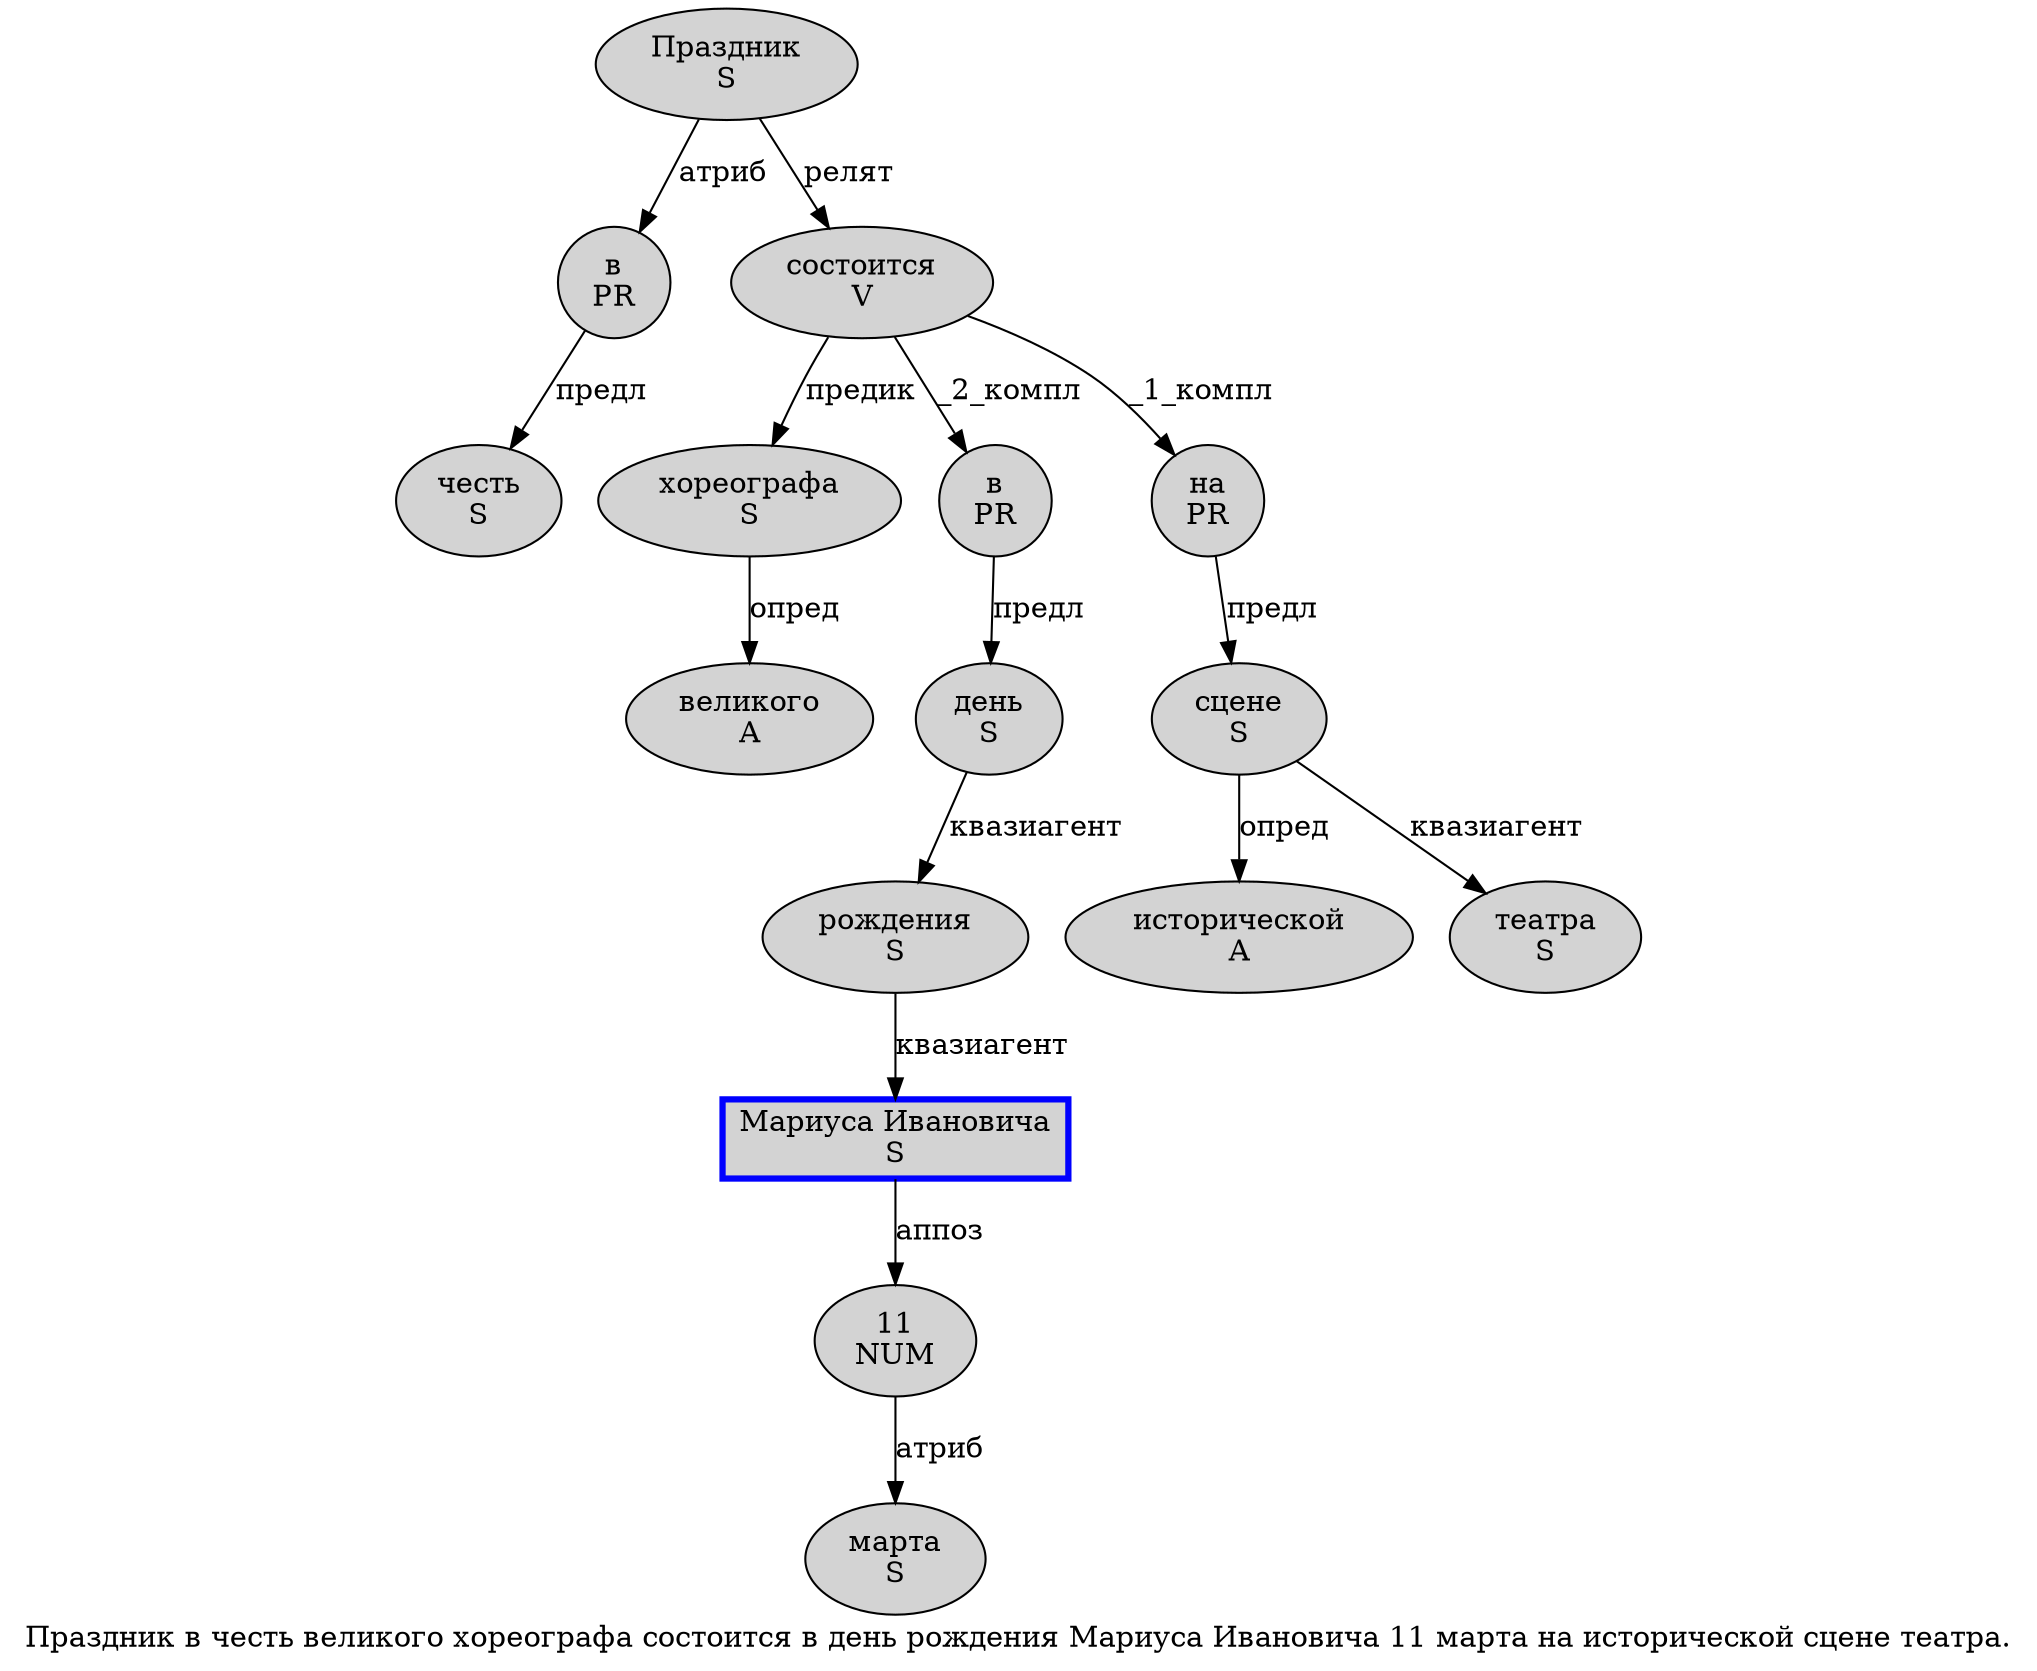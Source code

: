 digraph SENTENCE_127 {
	graph [label="Праздник в честь великого хореографа состоится в день рождения Мариуса Ивановича 11 марта на исторической сцене театра."]
	node [style=filled]
		0 [label="Праздник
S" color="" fillcolor=lightgray penwidth=1 shape=ellipse]
		1 [label="в
PR" color="" fillcolor=lightgray penwidth=1 shape=ellipse]
		2 [label="честь
S" color="" fillcolor=lightgray penwidth=1 shape=ellipse]
		3 [label="великого
A" color="" fillcolor=lightgray penwidth=1 shape=ellipse]
		4 [label="хореографа
S" color="" fillcolor=lightgray penwidth=1 shape=ellipse]
		5 [label="состоится
V" color="" fillcolor=lightgray penwidth=1 shape=ellipse]
		6 [label="в
PR" color="" fillcolor=lightgray penwidth=1 shape=ellipse]
		7 [label="день
S" color="" fillcolor=lightgray penwidth=1 shape=ellipse]
		8 [label="рождения
S" color="" fillcolor=lightgray penwidth=1 shape=ellipse]
		9 [label="Мариуса Ивановича
S" color=blue fillcolor=lightgray penwidth=3 shape=box]
		10 [label="11
NUM" color="" fillcolor=lightgray penwidth=1 shape=ellipse]
		11 [label="марта
S" color="" fillcolor=lightgray penwidth=1 shape=ellipse]
		12 [label="на
PR" color="" fillcolor=lightgray penwidth=1 shape=ellipse]
		13 [label="исторической
A" color="" fillcolor=lightgray penwidth=1 shape=ellipse]
		14 [label="сцене
S" color="" fillcolor=lightgray penwidth=1 shape=ellipse]
		15 [label="театра
S" color="" fillcolor=lightgray penwidth=1 shape=ellipse]
			6 -> 7 [label="предл"]
			8 -> 9 [label="квазиагент"]
			12 -> 14 [label="предл"]
			0 -> 1 [label="атриб"]
			0 -> 5 [label="релят"]
			4 -> 3 [label="опред"]
			14 -> 13 [label="опред"]
			14 -> 15 [label="квазиагент"]
			9 -> 10 [label="аппоз"]
			10 -> 11 [label="атриб"]
			7 -> 8 [label="квазиагент"]
			1 -> 2 [label="предл"]
			5 -> 4 [label="предик"]
			5 -> 6 [label="_2_компл"]
			5 -> 12 [label="_1_компл"]
}